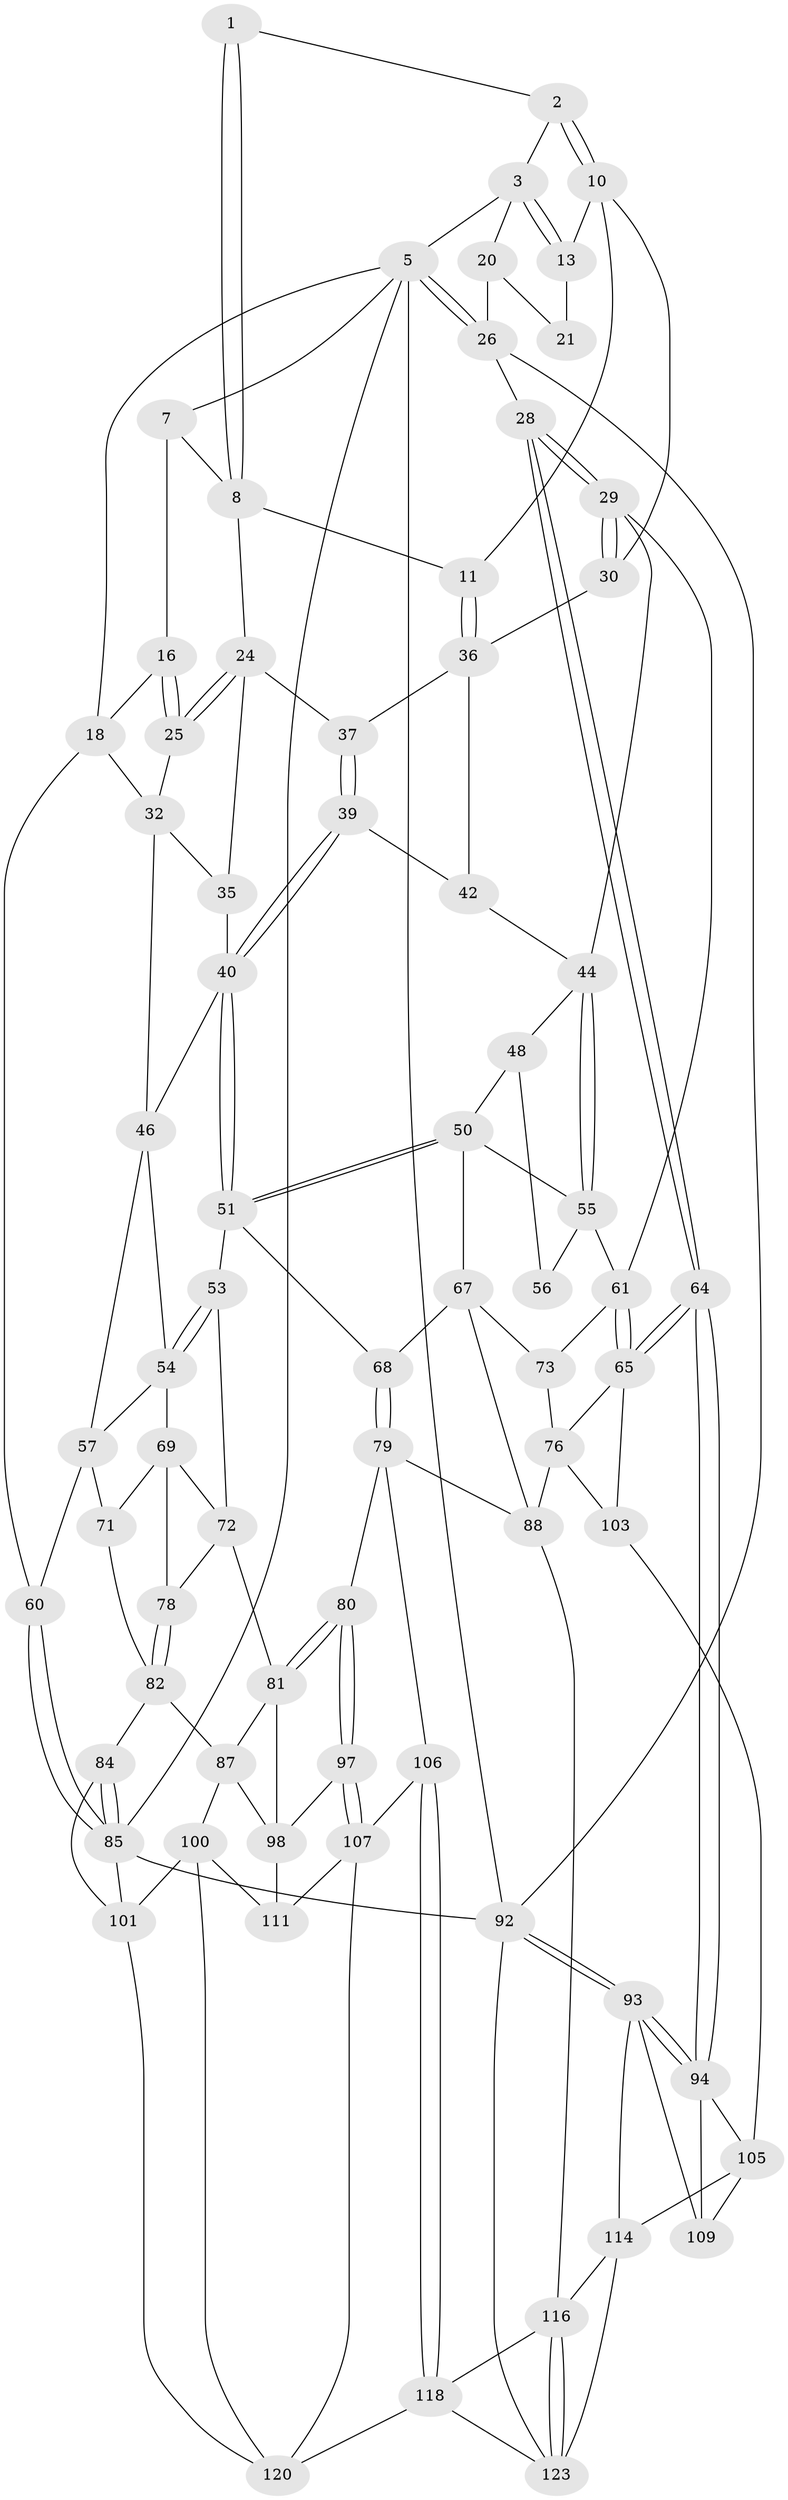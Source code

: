 // original degree distribution, {3: 0.03225806451612903, 4: 0.20967741935483872, 5: 0.532258064516129, 6: 0.22580645161290322}
// Generated by graph-tools (version 1.1) at 2025/11/02/27/25 16:11:54]
// undirected, 74 vertices, 163 edges
graph export_dot {
graph [start="1"]
  node [color=gray90,style=filled];
  1 [pos="+0.45046784587567645+0"];
  2 [pos="+0.5837881665552173+0"];
  3 [pos="+0.6723696568360286+0",super="+4"];
  5 [pos="+1+0",super="+6"];
  7 [pos="+0.14328282752971885+0",super="+9"];
  8 [pos="+0.3617898204361145+0.16557892860412649",super="+12"];
  10 [pos="+0.5672379560601277+0",super="+15"];
  11 [pos="+0.4534287482865998+0.21485214182085874"];
  13 [pos="+0.7384942740724393+0.08594826347482151",super="+14"];
  16 [pos="+0.12894188265760537+0.0728355625057666",super="+17"];
  18 [pos="+0+0.32599667716972125",super="+19"];
  20 [pos="+0.8718991215896613+0.09665160007169613",super="+22"];
  21 [pos="+0.8217196476213374+0.10143724380530685",super="+23"];
  24 [pos="+0.30515579396012243+0.21696601782414535",super="+34"];
  25 [pos="+0.20060101795249896+0.2231913768155832",super="+31"];
  26 [pos="+1+0.3960255346920111",super="+27"];
  28 [pos="+1+0.4687856252723817"];
  29 [pos="+0.7055519046900197+0.40077454522921574",super="+43"];
  30 [pos="+0.6428555964863065+0.2822220911495968"];
  32 [pos="+0.1518733147457585+0.30018809551758613",super="+33"];
  35 [pos="+0.2595379651034473+0.38316249393644086"];
  36 [pos="+0.4611211294778585+0.22369051869474682",super="+38"];
  37 [pos="+0.39195394073972667+0.35652325936432094"];
  39 [pos="+0.4022752391839765+0.4091219723424927"];
  40 [pos="+0.32115069200222995+0.47055446585659333",super="+41"];
  42 [pos="+0.4710619113970068+0.43158687968870907"];
  44 [pos="+0.5838655004270392+0.4562345002761754",super="+45"];
  46 [pos="+0.23333974624430218+0.4381175827735934",super="+47"];
  48 [pos="+0.4759572982396259+0.4606976194125023",super="+49"];
  50 [pos="+0.4142835087390068+0.5396850642153199",super="+66"];
  51 [pos="+0.3402734067572541+0.5734893293297146",super="+52"];
  53 [pos="+0.29071512613602457+0.5898459872325855"];
  54 [pos="+0.20859880650326426+0.5132988399149406",super="+58"];
  55 [pos="+0.5284459653733785+0.5313682225412479",super="+63"];
  56 [pos="+0.5228860437259997+0.5250509169599806"];
  57 [pos="+0.10199089843456768+0.49602690177454467",super="+59"];
  60 [pos="+0+0.4870098612880933"];
  61 [pos="+0.6669992526748458+0.5272623611201098",super="+62"];
  64 [pos="+0.8296751143349914+0.6900579071302962"];
  65 [pos="+0.763041276959786+0.6884168346672999",super="+75"];
  67 [pos="+0.4051402659272565+0.6519962717440861",super="+74"];
  68 [pos="+0.36594637242977723+0.6342097937933595"];
  69 [pos="+0.1542015121060785+0.5931796218800467",super="+70"];
  71 [pos="+0.0761404913143422+0.6494948695624215"];
  72 [pos="+0.22429823439169783+0.6201250117230702",super="+77"];
  73 [pos="+0.5573011626407776+0.6584194661751878"];
  76 [pos="+0.583037434801468+0.6729481932227849",super="+90"];
  78 [pos="+0.15482124460485241+0.6876564105360303"];
  79 [pos="+0.3079360729806091+0.7564516107860726",super="+89"];
  80 [pos="+0.2912856225314457+0.7630284190044393"];
  81 [pos="+0.2300198723068524+0.7355333095761216",super="+86"];
  82 [pos="+0.1408428013103489+0.7482696187983375",super="+83"];
  84 [pos="+0+0.8094701957986687"];
  85 [pos="+0+0.8281071058066036",super="+96"];
  87 [pos="+0.16661516522645106+0.758439372009838",super="+99"];
  88 [pos="+0.47192285939129763+0.8367705528198345",super="+91"];
  92 [pos="+1+1",super="+95"];
  93 [pos="+1+0.9350421558376204",super="+108"];
  94 [pos="+0.8398291151600522+0.721833271002162",super="+104"];
  97 [pos="+0.2729265512123604+0.8226177066759632"];
  98 [pos="+0.21647856849611477+0.8556581437349734",super="+102"];
  100 [pos="+0.09560556537583437+0.8934967444546467",super="+113"];
  101 [pos="+0.09117308079647299+0.8928203794480938",super="+119"];
  103 [pos="+0.6553918615614156+0.8368921247357427"];
  105 [pos="+0.7102518097778793+0.8740977745065287",super="+112"];
  106 [pos="+0.3994090767104383+0.9002086377697865"];
  107 [pos="+0.3280547075190545+0.9017960574324906",super="+110"];
  109 [pos="+0.8210041689716367+0.8749872580181605"];
  111 [pos="+0.24374877834673944+0.934626806547557"];
  114 [pos="+0.7921971894290147+1",super="+115"];
  116 [pos="+0.5810105836068286+0.9640486773545838",super="+117"];
  118 [pos="+0.4016509577231349+1",super="+121"];
  120 [pos="+0.2386559787001008+1",super="+122"];
  123 [pos="+0.578491182289192+1",super="+124"];
  1 -- 2;
  1 -- 8;
  1 -- 8;
  2 -- 3;
  2 -- 10;
  2 -- 10;
  3 -- 13;
  3 -- 13;
  3 -- 20;
  3 -- 5;
  5 -- 26;
  5 -- 26;
  5 -- 92;
  5 -- 18;
  5 -- 85;
  5 -- 7;
  7 -- 8;
  7 -- 16;
  8 -- 24;
  8 -- 11;
  10 -- 11;
  10 -- 30;
  10 -- 13;
  11 -- 36;
  11 -- 36;
  13 -- 21 [weight=2];
  16 -- 25 [weight=2];
  16 -- 25;
  16 -- 18;
  18 -- 60;
  18 -- 32;
  20 -- 26;
  20 -- 21;
  24 -- 25;
  24 -- 25;
  24 -- 35;
  24 -- 37;
  25 -- 32;
  26 -- 28;
  26 -- 92;
  28 -- 29;
  28 -- 29;
  28 -- 64;
  28 -- 64;
  29 -- 30;
  29 -- 30;
  29 -- 61;
  29 -- 44;
  30 -- 36;
  32 -- 35;
  32 -- 46;
  35 -- 40;
  36 -- 37;
  36 -- 42;
  37 -- 39;
  37 -- 39;
  39 -- 40;
  39 -- 40;
  39 -- 42;
  40 -- 51;
  40 -- 51;
  40 -- 46;
  42 -- 44;
  44 -- 55;
  44 -- 55;
  44 -- 48;
  46 -- 54;
  46 -- 57;
  48 -- 56 [weight=2];
  48 -- 50;
  50 -- 51;
  50 -- 51;
  50 -- 67;
  50 -- 55;
  51 -- 68;
  51 -- 53;
  53 -- 54;
  53 -- 54;
  53 -- 72;
  54 -- 57;
  54 -- 69;
  55 -- 56;
  55 -- 61;
  57 -- 60;
  57 -- 71;
  60 -- 85;
  60 -- 85;
  61 -- 65;
  61 -- 65;
  61 -- 73;
  64 -- 65;
  64 -- 65;
  64 -- 94;
  64 -- 94;
  65 -- 76;
  65 -- 103;
  67 -- 68;
  67 -- 88;
  67 -- 73;
  68 -- 79;
  68 -- 79;
  69 -- 72;
  69 -- 78;
  69 -- 71;
  71 -- 82;
  72 -- 81;
  72 -- 78;
  73 -- 76;
  76 -- 88;
  76 -- 103;
  78 -- 82;
  78 -- 82;
  79 -- 80;
  79 -- 88;
  79 -- 106;
  80 -- 81;
  80 -- 81;
  80 -- 97;
  80 -- 97;
  81 -- 98;
  81 -- 87;
  82 -- 87;
  82 -- 84;
  84 -- 85;
  84 -- 85;
  84 -- 101;
  85 -- 92;
  85 -- 101;
  87 -- 98;
  87 -- 100;
  88 -- 116;
  92 -- 93;
  92 -- 93;
  92 -- 123;
  93 -- 94;
  93 -- 94;
  93 -- 114;
  93 -- 109;
  94 -- 105;
  94 -- 109;
  97 -- 98;
  97 -- 107;
  97 -- 107;
  98 -- 111;
  100 -- 101;
  100 -- 120;
  100 -- 111;
  101 -- 120;
  103 -- 105;
  105 -- 109;
  105 -- 114;
  106 -- 107;
  106 -- 118;
  106 -- 118;
  107 -- 120;
  107 -- 111;
  114 -- 123;
  114 -- 116;
  116 -- 123;
  116 -- 123;
  116 -- 118;
  118 -- 120;
  118 -- 123;
}
